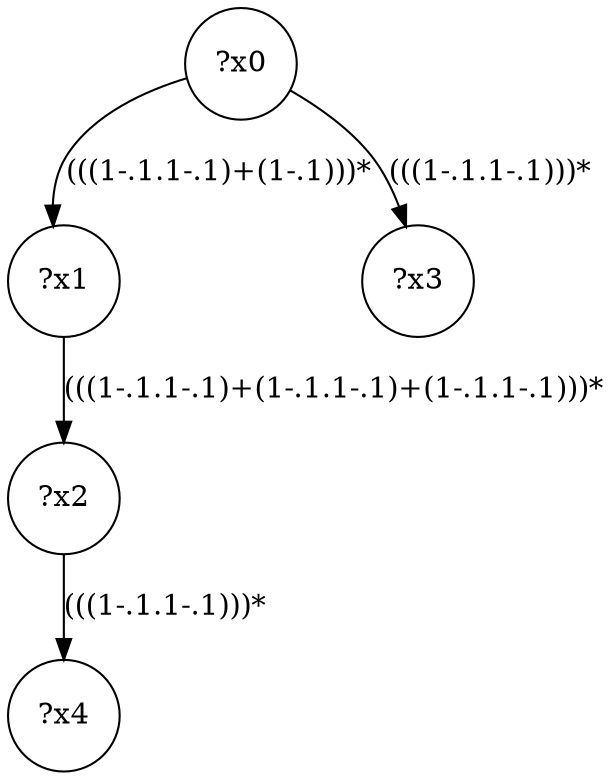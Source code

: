 digraph g {
	x0 [shape=circle, label="?x0"];
	x1 [shape=circle, label="?x1"];
	x0 -> x1 [label="(((1-.1.1-.1)+(1-.1)))*"];
	x2 [shape=circle, label="?x2"];
	x1 -> x2 [label="(((1-.1.1-.1)+(1-.1.1-.1)+(1-.1.1-.1)))*"];
	x3 [shape=circle, label="?x3"];
	x0 -> x3 [label="(((1-.1.1-.1)))*"];
	x4 [shape=circle, label="?x4"];
	x2 -> x4 [label="(((1-.1.1-.1)))*"];
}
